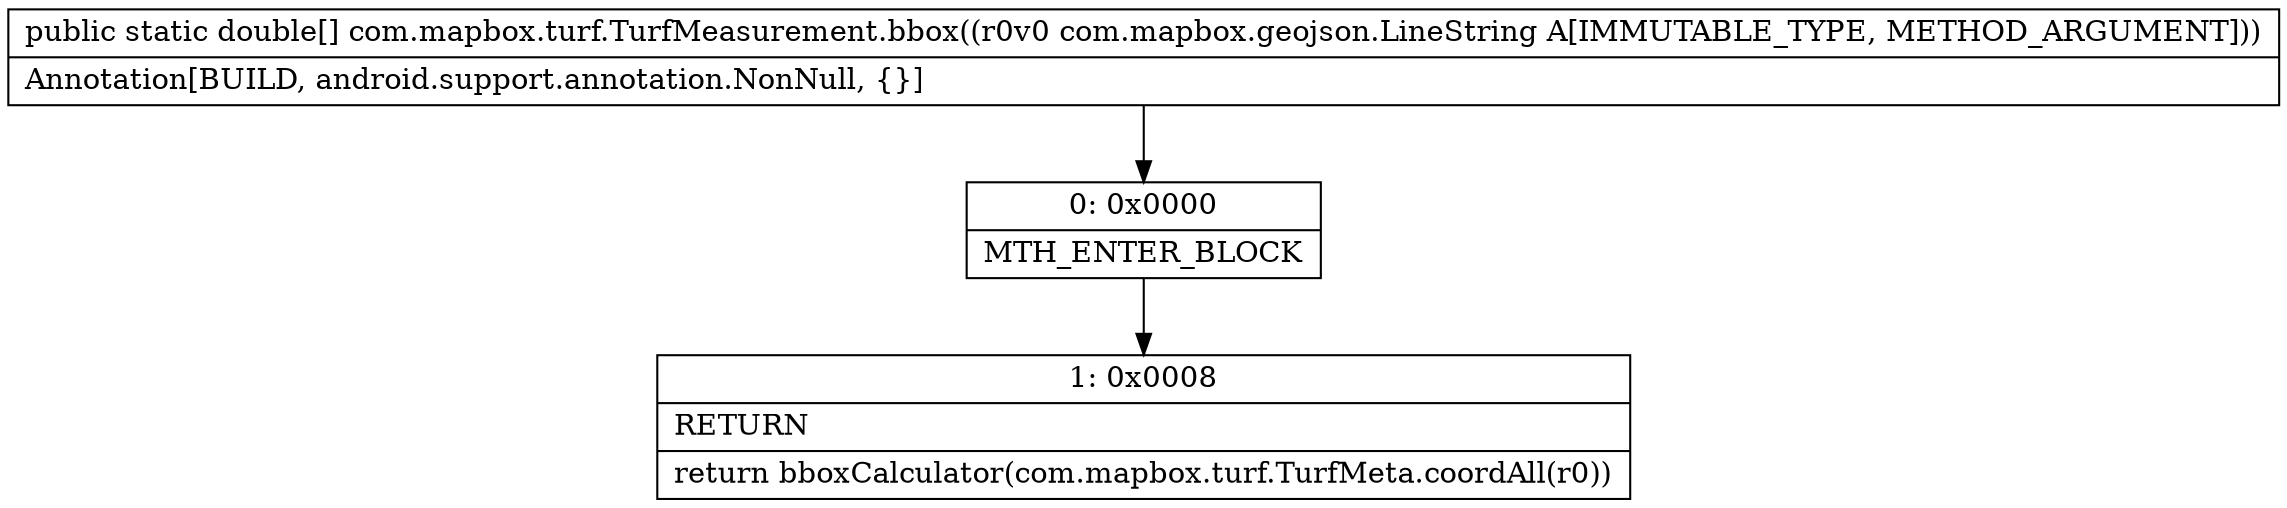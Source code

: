 digraph "CFG forcom.mapbox.turf.TurfMeasurement.bbox(Lcom\/mapbox\/geojson\/LineString;)[D" {
Node_0 [shape=record,label="{0\:\ 0x0000|MTH_ENTER_BLOCK\l}"];
Node_1 [shape=record,label="{1\:\ 0x0008|RETURN\l|return bboxCalculator(com.mapbox.turf.TurfMeta.coordAll(r0))\l}"];
MethodNode[shape=record,label="{public static double[] com.mapbox.turf.TurfMeasurement.bbox((r0v0 com.mapbox.geojson.LineString A[IMMUTABLE_TYPE, METHOD_ARGUMENT]))  | Annotation[BUILD, android.support.annotation.NonNull, \{\}]\l}"];
MethodNode -> Node_0;
Node_0 -> Node_1;
}

